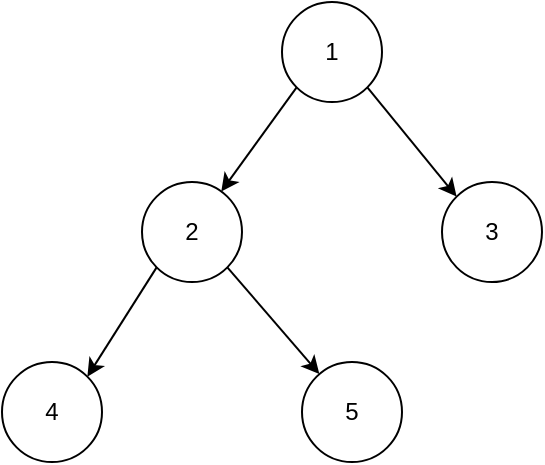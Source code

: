 <mxfile>
    <diagram id="A3TEcQdGmZweryxBLpdg" name="Page-1">
        <mxGraphModel dx="990" dy="613" grid="1" gridSize="10" guides="1" tooltips="1" connect="1" arrows="1" fold="1" page="1" pageScale="1" pageWidth="850" pageHeight="1100" math="0" shadow="0">
            <root>
                <mxCell id="0"/>
                <mxCell id="1" parent="0"/>
                <mxCell id="12" style="edgeStyle=none;html=1;exitX=0;exitY=1;exitDx=0;exitDy=0;entryX=1;entryY=0;entryDx=0;entryDy=0;" edge="1" parent="1" source="2" target="6">
                    <mxGeometry relative="1" as="geometry"/>
                </mxCell>
                <mxCell id="13" style="edgeStyle=none;html=1;exitX=1;exitY=1;exitDx=0;exitDy=0;" edge="1" parent="1" source="2" target="5">
                    <mxGeometry relative="1" as="geometry"/>
                </mxCell>
                <mxCell id="2" value="2" style="ellipse;whiteSpace=wrap;html=1;" vertex="1" parent="1">
                    <mxGeometry x="150" y="150" width="50" height="50" as="geometry"/>
                </mxCell>
                <mxCell id="3" value="3" style="ellipse;whiteSpace=wrap;html=1;" vertex="1" parent="1">
                    <mxGeometry x="300" y="150" width="50" height="50" as="geometry"/>
                </mxCell>
                <mxCell id="5" value="5" style="ellipse;whiteSpace=wrap;html=1;" vertex="1" parent="1">
                    <mxGeometry x="230" y="240" width="50" height="50" as="geometry"/>
                </mxCell>
                <mxCell id="6" value="4" style="ellipse;whiteSpace=wrap;html=1;" vertex="1" parent="1">
                    <mxGeometry x="80" y="240" width="50" height="50" as="geometry"/>
                </mxCell>
                <mxCell id="10" style="edgeStyle=none;html=1;exitX=1;exitY=1;exitDx=0;exitDy=0;entryX=0;entryY=0;entryDx=0;entryDy=0;" edge="1" parent="1" source="9" target="3">
                    <mxGeometry relative="1" as="geometry"/>
                </mxCell>
                <mxCell id="11" style="edgeStyle=none;html=1;exitX=0;exitY=1;exitDx=0;exitDy=0;" edge="1" parent="1" source="9" target="2">
                    <mxGeometry relative="1" as="geometry"/>
                </mxCell>
                <mxCell id="9" value="1" style="ellipse;whiteSpace=wrap;html=1;" vertex="1" parent="1">
                    <mxGeometry x="220" y="60" width="50" height="50" as="geometry"/>
                </mxCell>
            </root>
        </mxGraphModel>
    </diagram>
</mxfile>
